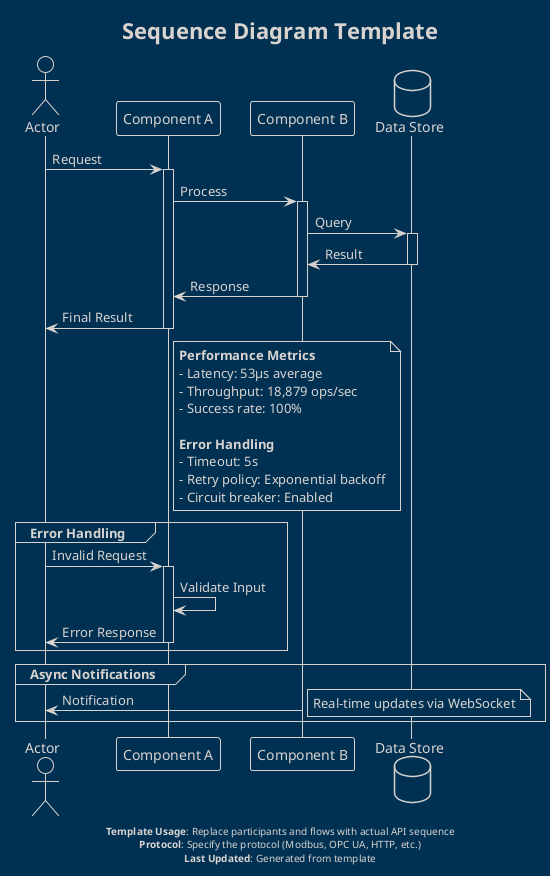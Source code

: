 @startuml Sequence Template
!theme blueprint

' Sequence Diagram Template for Bifrost Project  
' Use this template for API interactions and protocol flows

title Sequence Diagram Template

' Define participants
actor "Actor" as actor
participant "Component A" as compA
participant "Component B" as compB
database "Data Store" as db

' Sequence flow
actor -> compA : Request
activate compA

compA -> compB : Process
activate compB

compB -> db : Query
activate db
db -> compB : Result
deactivate db

compB -> compA : Response
deactivate compB

compA -> actor : Final Result
deactivate compA

' Add performance annotations
note right of compA
  **Performance Metrics**
  - Latency: 53µs average
  - Throughput: 18,879 ops/sec
  - Success rate: 100%
  
  **Error Handling**
  - Timeout: 5s
  - Retry policy: Exponential backoff
  - Circuit breaker: Enabled
end note

' Alternative flow for error handling
group Error Handling
    actor -> compA : Invalid Request
    activate compA
    compA -> compA : Validate Input
    compA -> actor : Error Response
    deactivate compA
end

' Asynchronous notification flow
group Async Notifications
    compB -> actor : Notification
    note right: Real-time updates via WebSocket
end

' Footer with diagram metadata
center footer
  **Template Usage**: Replace participants and flows with actual API sequence
  **Protocol**: Specify the protocol (Modbus, OPC UA, HTTP, etc.)
  **Last Updated**: Generated from template
end footer

@enduml